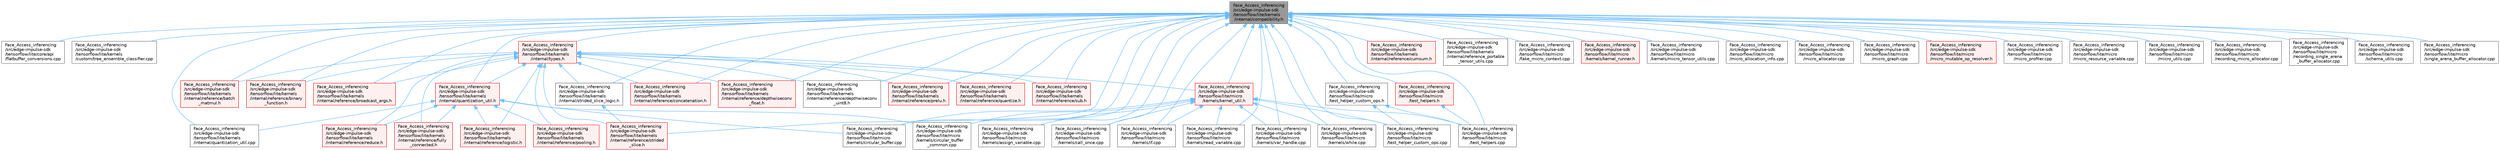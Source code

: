 digraph "Face_Access_inferencing/src/edge-impulse-sdk/tensorflow/lite/kernels/internal/compatibility.h"
{
 // LATEX_PDF_SIZE
  bgcolor="transparent";
  edge [fontname=Helvetica,fontsize=10,labelfontname=Helvetica,labelfontsize=10];
  node [fontname=Helvetica,fontsize=10,shape=box,height=0.2,width=0.4];
  Node1 [id="Node000001",label="Face_Access_inferencing\l/src/edge-impulse-sdk\l/tensorflow/lite/kernels\l/internal/compatibility.h",height=0.2,width=0.4,color="gray40", fillcolor="grey60", style="filled", fontcolor="black",tooltip=" "];
  Node1 -> Node2 [id="edge84_Node000001_Node000002",dir="back",color="steelblue1",style="solid",tooltip=" "];
  Node2 [id="Node000002",label="Face_Access_inferencing\l/src/edge-impulse-sdk\l/tensorflow/lite/core/api\l/flatbuffer_conversions.cpp",height=0.2,width=0.4,color="grey40", fillcolor="white", style="filled",URL="$_face___access__inferencing_2src_2edge-impulse-sdk_2tensorflow_2lite_2core_2api_2flatbuffer__conversions_8cpp.html",tooltip=" "];
  Node1 -> Node3 [id="edge85_Node000001_Node000003",dir="back",color="steelblue1",style="solid",tooltip=" "];
  Node3 [id="Node000003",label="Face_Access_inferencing\l/src/edge-impulse-sdk\l/tensorflow/lite/kernels\l/custom/tree_ensemble_classifier.cpp",height=0.2,width=0.4,color="grey40", fillcolor="white", style="filled",URL="$kernels_2custom_2tree__ensemble__classifier_8cpp.html",tooltip=" "];
  Node1 -> Node4 [id="edge86_Node000001_Node000004",dir="back",color="steelblue1",style="solid",tooltip=" "];
  Node4 [id="Node000004",label="Face_Access_inferencing\l/src/edge-impulse-sdk\l/tensorflow/lite/kernels\l/internal/quantization_util.cpp",height=0.2,width=0.4,color="grey40", fillcolor="white", style="filled",URL="$_face___access__inferencing_2src_2edge-impulse-sdk_2tensorflow_2lite_2kernels_2internal_2quantization__util_8cpp.html",tooltip=" "];
  Node1 -> Node5 [id="edge87_Node000001_Node000005",dir="back",color="steelblue1",style="solid",tooltip=" "];
  Node5 [id="Node000005",label="Face_Access_inferencing\l/src/edge-impulse-sdk\l/tensorflow/lite/kernels\l/internal/quantization_util.h",height=0.2,width=0.4,color="red", fillcolor="#FFF0F0", style="filled",URL="$_face___access__inferencing_2src_2edge-impulse-sdk_2tensorflow_2lite_2kernels_2internal_2quantization__util_8h.html",tooltip=" "];
  Node5 -> Node4 [id="edge88_Node000005_Node000004",dir="back",color="steelblue1",style="solid",tooltip=" "];
  Node5 -> Node6 [id="edge89_Node000005_Node000006",dir="back",color="steelblue1",style="solid",tooltip=" "];
  Node6 [id="Node000006",label="Face_Access_inferencing\l/src/edge-impulse-sdk\l/tensorflow/lite/kernels\l/internal/reference/fully\l_connected.h",height=0.2,width=0.4,color="red", fillcolor="#FFF0F0", style="filled",URL="$_face___access__inferencing_2src_2edge-impulse-sdk_2tensorflow_2lite_2kernels_2internal_2reference_2fully__connected_8h.html",tooltip=" "];
  Node5 -> Node11 [id="edge90_Node000005_Node000011",dir="back",color="steelblue1",style="solid",tooltip=" "];
  Node11 [id="Node000011",label="Face_Access_inferencing\l/src/edge-impulse-sdk\l/tensorflow/lite/kernels\l/internal/reference/logistic.h",height=0.2,width=0.4,color="red", fillcolor="#FFF0F0", style="filled",URL="$_face___access__inferencing_2src_2edge-impulse-sdk_2tensorflow_2lite_2kernels_2internal_2reference_2logistic_8h.html",tooltip=" "];
  Node5 -> Node14 [id="edge91_Node000005_Node000014",dir="back",color="steelblue1",style="solid",tooltip=" "];
  Node14 [id="Node000014",label="Face_Access_inferencing\l/src/edge-impulse-sdk\l/tensorflow/lite/kernels\l/internal/reference/pooling.h",height=0.2,width=0.4,color="red", fillcolor="#FFF0F0", style="filled",URL="$_face___access__inferencing_2src_2edge-impulse-sdk_2tensorflow_2lite_2kernels_2internal_2reference_2pooling_8h.html",tooltip=" "];
  Node5 -> Node66 [id="edge92_Node000005_Node000066",dir="back",color="steelblue1",style="solid",tooltip=" "];
  Node66 [id="Node000066",label="Face_Access_inferencing\l/src/edge-impulse-sdk\l/tensorflow/lite/kernels\l/internal/reference/reduce.h",height=0.2,width=0.4,color="red", fillcolor="#FFF0F0", style="filled",URL="$_face___access__inferencing_2src_2edge-impulse-sdk_2tensorflow_2lite_2kernels_2internal_2reference_2reduce_8h.html",tooltip=" "];
  Node5 -> Node78 [id="edge93_Node000005_Node000078",dir="back",color="steelblue1",style="solid",tooltip=" "];
  Node78 [id="Node000078",label="Face_Access_inferencing\l/src/edge-impulse-sdk\l/tensorflow/lite/micro\l/kernels/circular_buffer.cpp",height=0.2,width=0.4,color="grey40", fillcolor="white", style="filled",URL="$_face___access__inferencing_2src_2edge-impulse-sdk_2tensorflow_2lite_2micro_2kernels_2circular__buffer_8cpp.html",tooltip=" "];
  Node5 -> Node79 [id="edge94_Node000005_Node000079",dir="back",color="steelblue1",style="solid",tooltip=" "];
  Node79 [id="Node000079",label="Face_Access_inferencing\l/src/edge-impulse-sdk\l/tensorflow/lite/micro\l/kernels/circular_buffer\l_common.cpp",height=0.2,width=0.4,color="grey40", fillcolor="white", style="filled",URL="$_face___access__inferencing_2src_2edge-impulse-sdk_2tensorflow_2lite_2micro_2kernels_2circular__buffer__common_8cpp.html",tooltip=" "];
  Node1 -> Node111 [id="edge95_Node000001_Node000111",dir="back",color="steelblue1",style="solid",tooltip=" "];
  Node111 [id="Node000111",label="Face_Access_inferencing\l/src/edge-impulse-sdk\l/tensorflow/lite/kernels\l/internal/reference/batch\l_matmul.h",height=0.2,width=0.4,color="red", fillcolor="#FFF0F0", style="filled",URL="$_face___access__inferencing_2src_2edge-impulse-sdk_2tensorflow_2lite_2kernels_2internal_2reference_2batch__matmul_8h.html",tooltip=" "];
  Node1 -> Node112 [id="edge96_Node000001_Node000112",dir="back",color="steelblue1",style="solid",tooltip=" "];
  Node112 [id="Node000112",label="Face_Access_inferencing\l/src/edge-impulse-sdk\l/tensorflow/lite/kernels\l/internal/reference/binary\l_function.h",height=0.2,width=0.4,color="red", fillcolor="#FFF0F0", style="filled",URL="$_face___access__inferencing_2src_2edge-impulse-sdk_2tensorflow_2lite_2kernels_2internal_2reference_2binary__function_8h.html",tooltip=" "];
  Node1 -> Node117 [id="edge97_Node000001_Node000117",dir="back",color="steelblue1",style="solid",tooltip=" "];
  Node117 [id="Node000117",label="Face_Access_inferencing\l/src/edge-impulse-sdk\l/tensorflow/lite/kernels\l/internal/reference/broadcast_args.h",height=0.2,width=0.4,color="red", fillcolor="#FFF0F0", style="filled",URL="$_face___access__inferencing_2src_2edge-impulse-sdk_2tensorflow_2lite_2kernels_2internal_2reference_2broadcast__args_8h.html",tooltip=" "];
  Node1 -> Node119 [id="edge98_Node000001_Node000119",dir="back",color="steelblue1",style="solid",tooltip=" "];
  Node119 [id="Node000119",label="Face_Access_inferencing\l/src/edge-impulse-sdk\l/tensorflow/lite/kernels\l/internal/reference/concatenation.h",height=0.2,width=0.4,color="red", fillcolor="#FFF0F0", style="filled",URL="$_face___access__inferencing_2src_2edge-impulse-sdk_2tensorflow_2lite_2kernels_2internal_2reference_2concatenation_8h.html",tooltip=" "];
  Node1 -> Node121 [id="edge99_Node000001_Node000121",dir="back",color="steelblue1",style="solid",tooltip=" "];
  Node121 [id="Node000121",label="Face_Access_inferencing\l/src/edge-impulse-sdk\l/tensorflow/lite/kernels\l/internal/reference/cumsum.h",height=0.2,width=0.4,color="red", fillcolor="#FFF0F0", style="filled",URL="$_face___access__inferencing_2src_2edge-impulse-sdk_2tensorflow_2lite_2kernels_2internal_2reference_2cumsum_8h.html",tooltip=" "];
  Node1 -> Node122 [id="edge100_Node000001_Node000122",dir="back",color="steelblue1",style="solid",tooltip=" "];
  Node122 [id="Node000122",label="Face_Access_inferencing\l/src/edge-impulse-sdk\l/tensorflow/lite/kernels\l/internal/reference/depthwiseconv\l_float.h",height=0.2,width=0.4,color="red", fillcolor="#FFF0F0", style="filled",URL="$_face___access__inferencing_2src_2edge-impulse-sdk_2tensorflow_2lite_2kernels_2internal_2reference_2depthwiseconv__float_8h.html",tooltip=" "];
  Node1 -> Node124 [id="edge101_Node000001_Node000124",dir="back",color="steelblue1",style="solid",tooltip=" "];
  Node124 [id="Node000124",label="Face_Access_inferencing\l/src/edge-impulse-sdk\l/tensorflow/lite/kernels\l/internal/reference/depthwiseconv\l_uint8.h",height=0.2,width=0.4,color="grey40", fillcolor="white", style="filled",URL="$_face___access__inferencing_2src_2edge-impulse-sdk_2tensorflow_2lite_2kernels_2internal_2reference_2depthwiseconv__uint8_8h.html",tooltip=" "];
  Node1 -> Node125 [id="edge102_Node000001_Node000125",dir="back",color="steelblue1",style="solid",tooltip=" "];
  Node125 [id="Node000125",label="Face_Access_inferencing\l/src/edge-impulse-sdk\l/tensorflow/lite/kernels\l/internal/reference/prelu.h",height=0.2,width=0.4,color="red", fillcolor="#FFF0F0", style="filled",URL="$_face___access__inferencing_2src_2edge-impulse-sdk_2tensorflow_2lite_2kernels_2internal_2reference_2prelu_8h.html",tooltip=" "];
  Node1 -> Node126 [id="edge103_Node000001_Node000126",dir="back",color="steelblue1",style="solid",tooltip=" "];
  Node126 [id="Node000126",label="Face_Access_inferencing\l/src/edge-impulse-sdk\l/tensorflow/lite/kernels\l/internal/reference/quantize.h",height=0.2,width=0.4,color="red", fillcolor="#FFF0F0", style="filled",URL="$_face___access__inferencing_2src_2edge-impulse-sdk_2tensorflow_2lite_2kernels_2internal_2reference_2quantize_8h.html",tooltip=" "];
  Node1 -> Node127 [id="edge104_Node000001_Node000127",dir="back",color="steelblue1",style="solid",tooltip=" "];
  Node127 [id="Node000127",label="Face_Access_inferencing\l/src/edge-impulse-sdk\l/tensorflow/lite/kernels\l/internal/reference/strided\l_slice.h",height=0.2,width=0.4,color="red", fillcolor="#FFF0F0", style="filled",URL="$_face___access__inferencing_2src_2edge-impulse-sdk_2tensorflow_2lite_2kernels_2internal_2reference_2strided__slice_8h.html",tooltip=" "];
  Node1 -> Node129 [id="edge105_Node000001_Node000129",dir="back",color="steelblue1",style="solid",tooltip=" "];
  Node129 [id="Node000129",label="Face_Access_inferencing\l/src/edge-impulse-sdk\l/tensorflow/lite/kernels\l/internal/reference/sub.h",height=0.2,width=0.4,color="red", fillcolor="#FFF0F0", style="filled",URL="$_face___access__inferencing_2src_2edge-impulse-sdk_2tensorflow_2lite_2kernels_2internal_2reference_2sub_8h.html",tooltip=" "];
  Node1 -> Node130 [id="edge106_Node000001_Node000130",dir="back",color="steelblue1",style="solid",tooltip=" "];
  Node130 [id="Node000130",label="Face_Access_inferencing\l/src/edge-impulse-sdk\l/tensorflow/lite/kernels\l/internal/reference_portable\l_tensor_utils.cpp",height=0.2,width=0.4,color="grey40", fillcolor="white", style="filled",URL="$reference__portable__tensor__utils_8cpp.html",tooltip=" "];
  Node1 -> Node131 [id="edge107_Node000001_Node000131",dir="back",color="steelblue1",style="solid",tooltip=" "];
  Node131 [id="Node000131",label="Face_Access_inferencing\l/src/edge-impulse-sdk\l/tensorflow/lite/kernels\l/internal/strided_slice_logic.h",height=0.2,width=0.4,color="grey40", fillcolor="white", style="filled",URL="$_face___access__inferencing_2src_2edge-impulse-sdk_2tensorflow_2lite_2kernels_2internal_2strided__slice__logic_8h.html",tooltip=" "];
  Node131 -> Node127 [id="edge108_Node000131_Node000127",dir="back",color="steelblue1",style="solid",tooltip=" "];
  Node1 -> Node132 [id="edge109_Node000001_Node000132",dir="back",color="steelblue1",style="solid",tooltip=" "];
  Node132 [id="Node000132",label="Face_Access_inferencing\l/src/edge-impulse-sdk\l/tensorflow/lite/kernels\l/internal/types.h",height=0.2,width=0.4,color="red", fillcolor="#FFF0F0", style="filled",URL="$_face___access__inferencing_2src_2edge-impulse-sdk_2tensorflow_2lite_2kernels_2internal_2types_8h.html",tooltip=" "];
  Node132 -> Node5 [id="edge110_Node000132_Node000005",dir="back",color="steelblue1",style="solid",tooltip=" "];
  Node132 -> Node111 [id="edge111_Node000132_Node000111",dir="back",color="steelblue1",style="solid",tooltip=" "];
  Node132 -> Node112 [id="edge112_Node000132_Node000112",dir="back",color="steelblue1",style="solid",tooltip=" "];
  Node132 -> Node117 [id="edge113_Node000132_Node000117",dir="back",color="steelblue1",style="solid",tooltip=" "];
  Node132 -> Node119 [id="edge114_Node000132_Node000119",dir="back",color="steelblue1",style="solid",tooltip=" "];
  Node132 -> Node122 [id="edge115_Node000132_Node000122",dir="back",color="steelblue1",style="solid",tooltip=" "];
  Node132 -> Node124 [id="edge116_Node000132_Node000124",dir="back",color="steelblue1",style="solid",tooltip=" "];
  Node132 -> Node6 [id="edge117_Node000132_Node000006",dir="back",color="steelblue1",style="solid",tooltip=" "];
  Node132 -> Node11 [id="edge118_Node000132_Node000011",dir="back",color="steelblue1",style="solid",tooltip=" "];
  Node132 -> Node14 [id="edge119_Node000132_Node000014",dir="back",color="steelblue1",style="solid",tooltip=" "];
  Node132 -> Node125 [id="edge120_Node000132_Node000125",dir="back",color="steelblue1",style="solid",tooltip=" "];
  Node132 -> Node126 [id="edge121_Node000132_Node000126",dir="back",color="steelblue1",style="solid",tooltip=" "];
  Node132 -> Node66 [id="edge122_Node000132_Node000066",dir="back",color="steelblue1",style="solid",tooltip=" "];
  Node132 -> Node127 [id="edge123_Node000132_Node000127",dir="back",color="steelblue1",style="solid",tooltip=" "];
  Node132 -> Node129 [id="edge124_Node000132_Node000129",dir="back",color="steelblue1",style="solid",tooltip=" "];
  Node132 -> Node131 [id="edge125_Node000132_Node000131",dir="back",color="steelblue1",style="solid",tooltip=" "];
  Node132 -> Node211 [id="edge126_Node000132_Node000211",dir="back",color="steelblue1",style="solid",tooltip=" "];
  Node211 [id="Node000211",label="Face_Access_inferencing\l/src/edge-impulse-sdk\l/tensorflow/lite/micro\l/kernels/kernel_util.h",height=0.2,width=0.4,color="red", fillcolor="#FFF0F0", style="filled",URL="$_face___access__inferencing_2src_2edge-impulse-sdk_2tensorflow_2lite_2micro_2kernels_2kernel__util_8h.html",tooltip=" "];
  Node211 -> Node212 [id="edge127_Node000211_Node000212",dir="back",color="steelblue1",style="solid",tooltip=" "];
  Node212 [id="Node000212",label="Face_Access_inferencing\l/src/edge-impulse-sdk\l/tensorflow/lite/micro\l/kernels/assign_variable.cpp",height=0.2,width=0.4,color="grey40", fillcolor="white", style="filled",URL="$_face___access__inferencing_2src_2edge-impulse-sdk_2tensorflow_2lite_2micro_2kernels_2assign__variable_8cpp.html",tooltip=" "];
  Node211 -> Node213 [id="edge128_Node000211_Node000213",dir="back",color="steelblue1",style="solid",tooltip=" "];
  Node213 [id="Node000213",label="Face_Access_inferencing\l/src/edge-impulse-sdk\l/tensorflow/lite/micro\l/kernels/call_once.cpp",height=0.2,width=0.4,color="grey40", fillcolor="white", style="filled",URL="$_face___access__inferencing_2src_2edge-impulse-sdk_2tensorflow_2lite_2micro_2kernels_2call__once_8cpp.html",tooltip=" "];
  Node211 -> Node78 [id="edge129_Node000211_Node000078",dir="back",color="steelblue1",style="solid",tooltip=" "];
  Node211 -> Node79 [id="edge130_Node000211_Node000079",dir="back",color="steelblue1",style="solid",tooltip=" "];
  Node211 -> Node216 [id="edge131_Node000211_Node000216",dir="back",color="steelblue1",style="solid",tooltip=" "];
  Node216 [id="Node000216",label="Face_Access_inferencing\l/src/edge-impulse-sdk\l/tensorflow/lite/micro\l/kernels/if.cpp",height=0.2,width=0.4,color="grey40", fillcolor="white", style="filled",URL="$_face___access__inferencing_2src_2edge-impulse-sdk_2tensorflow_2lite_2micro_2kernels_2if_8cpp.html",tooltip=" "];
  Node211 -> Node221 [id="edge132_Node000211_Node000221",dir="back",color="steelblue1",style="solid",tooltip=" "];
  Node221 [id="Node000221",label="Face_Access_inferencing\l/src/edge-impulse-sdk\l/tensorflow/lite/micro\l/kernels/read_variable.cpp",height=0.2,width=0.4,color="grey40", fillcolor="white", style="filled",URL="$_face___access__inferencing_2src_2edge-impulse-sdk_2tensorflow_2lite_2micro_2kernels_2read__variable_8cpp.html",tooltip=" "];
  Node211 -> Node232 [id="edge133_Node000211_Node000232",dir="back",color="steelblue1",style="solid",tooltip=" "];
  Node232 [id="Node000232",label="Face_Access_inferencing\l/src/edge-impulse-sdk\l/tensorflow/lite/micro\l/kernels/var_handle.cpp",height=0.2,width=0.4,color="grey40", fillcolor="white", style="filled",URL="$_face___access__inferencing_2src_2edge-impulse-sdk_2tensorflow_2lite_2micro_2kernels_2var__handle_8cpp.html",tooltip=" "];
  Node211 -> Node233 [id="edge134_Node000211_Node000233",dir="back",color="steelblue1",style="solid",tooltip=" "];
  Node233 [id="Node000233",label="Face_Access_inferencing\l/src/edge-impulse-sdk\l/tensorflow/lite/micro\l/kernels/while.cpp",height=0.2,width=0.4,color="grey40", fillcolor="white", style="filled",URL="$_face___access__inferencing_2src_2edge-impulse-sdk_2tensorflow_2lite_2micro_2kernels_2while_8cpp.html",tooltip=" "];
  Node211 -> Node58 [id="edge135_Node000211_Node000058",dir="back",color="steelblue1",style="solid",tooltip=" "];
  Node58 [id="Node000058",label="Face_Access_inferencing\l/src/edge-impulse-sdk\l/tensorflow/lite/micro\l/test_helper_custom_ops.cpp",height=0.2,width=0.4,color="grey40", fillcolor="white", style="filled",URL="$_face___access__inferencing_2src_2edge-impulse-sdk_2tensorflow_2lite_2micro_2test__helper__custom__ops_8cpp.html",tooltip=" "];
  Node211 -> Node60 [id="edge136_Node000211_Node000060",dir="back",color="steelblue1",style="solid",tooltip=" "];
  Node60 [id="Node000060",label="Face_Access_inferencing\l/src/edge-impulse-sdk\l/tensorflow/lite/micro\l/test_helpers.cpp",height=0.2,width=0.4,color="grey40", fillcolor="white", style="filled",URL="$_face___access__inferencing_2src_2edge-impulse-sdk_2tensorflow_2lite_2micro_2test__helpers_8cpp.html",tooltip=" "];
  Node1 -> Node250 [id="edge137_Node000001_Node000250",dir="back",color="steelblue1",style="solid",tooltip=" "];
  Node250 [id="Node000250",label="Face_Access_inferencing\l/src/edge-impulse-sdk\l/tensorflow/lite/micro\l/fake_micro_context.cpp",height=0.2,width=0.4,color="grey40", fillcolor="white", style="filled",URL="$_face___access__inferencing_2src_2edge-impulse-sdk_2tensorflow_2lite_2micro_2fake__micro__context_8cpp.html",tooltip=" "];
  Node1 -> Node212 [id="edge138_Node000001_Node000212",dir="back",color="steelblue1",style="solid",tooltip=" "];
  Node1 -> Node213 [id="edge139_Node000001_Node000213",dir="back",color="steelblue1",style="solid",tooltip=" "];
  Node1 -> Node78 [id="edge140_Node000001_Node000078",dir="back",color="steelblue1",style="solid",tooltip=" "];
  Node1 -> Node79 [id="edge141_Node000001_Node000079",dir="back",color="steelblue1",style="solid",tooltip=" "];
  Node1 -> Node216 [id="edge142_Node000001_Node000216",dir="back",color="steelblue1",style="solid",tooltip=" "];
  Node1 -> Node251 [id="edge143_Node000001_Node000251",dir="back",color="steelblue1",style="solid",tooltip=" "];
  Node251 [id="Node000251",label="Face_Access_inferencing\l/src/edge-impulse-sdk\l/tensorflow/lite/micro\l/kernels/kernel_runner.h",height=0.2,width=0.4,color="red", fillcolor="#FFF0F0", style="filled",URL="$_face___access__inferencing_2src_2edge-impulse-sdk_2tensorflow_2lite_2micro_2kernels_2kernel__runner_8h.html",tooltip=" "];
  Node1 -> Node211 [id="edge144_Node000001_Node000211",dir="back",color="steelblue1",style="solid",tooltip=" "];
  Node1 -> Node171 [id="edge145_Node000001_Node000171",dir="back",color="steelblue1",style="solid",tooltip=" "];
  Node171 [id="Node000171",label="Face_Access_inferencing\l/src/edge-impulse-sdk\l/tensorflow/lite/micro\l/kernels/micro_tensor_utils.cpp",height=0.2,width=0.4,color="grey40", fillcolor="white", style="filled",URL="$_face___access__inferencing_2src_2edge-impulse-sdk_2tensorflow_2lite_2micro_2kernels_2micro__tensor__utils_8cpp.html",tooltip=" "];
  Node1 -> Node221 [id="edge146_Node000001_Node000221",dir="back",color="steelblue1",style="solid",tooltip=" "];
  Node1 -> Node232 [id="edge147_Node000001_Node000232",dir="back",color="steelblue1",style="solid",tooltip=" "];
  Node1 -> Node233 [id="edge148_Node000001_Node000233",dir="back",color="steelblue1",style="solid",tooltip=" "];
  Node1 -> Node252 [id="edge149_Node000001_Node000252",dir="back",color="steelblue1",style="solid",tooltip=" "];
  Node252 [id="Node000252",label="Face_Access_inferencing\l/src/edge-impulse-sdk\l/tensorflow/lite/micro\l/micro_allocation_info.cpp",height=0.2,width=0.4,color="grey40", fillcolor="white", style="filled",URL="$_face___access__inferencing_2src_2edge-impulse-sdk_2tensorflow_2lite_2micro_2micro__allocation__info_8cpp.html",tooltip=" "];
  Node1 -> Node253 [id="edge150_Node000001_Node000253",dir="back",color="steelblue1",style="solid",tooltip=" "];
  Node253 [id="Node000253",label="Face_Access_inferencing\l/src/edge-impulse-sdk\l/tensorflow/lite/micro\l/micro_allocator.cpp",height=0.2,width=0.4,color="grey40", fillcolor="white", style="filled",URL="$_face___access__inferencing_2src_2edge-impulse-sdk_2tensorflow_2lite_2micro_2micro__allocator_8cpp.html",tooltip=" "];
  Node1 -> Node254 [id="edge151_Node000001_Node000254",dir="back",color="steelblue1",style="solid",tooltip=" "];
  Node254 [id="Node000254",label="Face_Access_inferencing\l/src/edge-impulse-sdk\l/tensorflow/lite/micro\l/micro_graph.cpp",height=0.2,width=0.4,color="grey40", fillcolor="white", style="filled",URL="$_face___access__inferencing_2src_2edge-impulse-sdk_2tensorflow_2lite_2micro_2micro__graph_8cpp.html",tooltip=" "];
  Node1 -> Node19 [id="edge152_Node000001_Node000019",dir="back",color="steelblue1",style="solid",tooltip=" "];
  Node19 [id="Node000019",label="Face_Access_inferencing\l/src/edge-impulse-sdk\l/tensorflow/lite/micro\l/micro_mutable_op_resolver.h",height=0.2,width=0.4,color="red", fillcolor="#FFF0F0", style="filled",URL="$_face___access__inferencing_2src_2edge-impulse-sdk_2tensorflow_2lite_2micro_2micro__mutable__op__resolver_8h.html",tooltip=" "];
  Node1 -> Node255 [id="edge153_Node000001_Node000255",dir="back",color="steelblue1",style="solid",tooltip=" "];
  Node255 [id="Node000255",label="Face_Access_inferencing\l/src/edge-impulse-sdk\l/tensorflow/lite/micro\l/micro_profiler.cpp",height=0.2,width=0.4,color="grey40", fillcolor="white", style="filled",URL="$_face___access__inferencing_2src_2edge-impulse-sdk_2tensorflow_2lite_2micro_2micro__profiler_8cpp.html",tooltip=" "];
  Node1 -> Node256 [id="edge154_Node000001_Node000256",dir="back",color="steelblue1",style="solid",tooltip=" "];
  Node256 [id="Node000256",label="Face_Access_inferencing\l/src/edge-impulse-sdk\l/tensorflow/lite/micro\l/micro_resource_variable.cpp",height=0.2,width=0.4,color="grey40", fillcolor="white", style="filled",URL="$_face___access__inferencing_2src_2edge-impulse-sdk_2tensorflow_2lite_2micro_2micro__resource__variable_8cpp.html",tooltip=" "];
  Node1 -> Node257 [id="edge155_Node000001_Node000257",dir="back",color="steelblue1",style="solid",tooltip=" "];
  Node257 [id="Node000257",label="Face_Access_inferencing\l/src/edge-impulse-sdk\l/tensorflow/lite/micro\l/micro_utils.cpp",height=0.2,width=0.4,color="grey40", fillcolor="white", style="filled",URL="$_face___access__inferencing_2src_2edge-impulse-sdk_2tensorflow_2lite_2micro_2micro__utils_8cpp.html",tooltip=" "];
  Node1 -> Node258 [id="edge156_Node000001_Node000258",dir="back",color="steelblue1",style="solid",tooltip=" "];
  Node258 [id="Node000258",label="Face_Access_inferencing\l/src/edge-impulse-sdk\l/tensorflow/lite/micro\l/recording_micro_allocator.cpp",height=0.2,width=0.4,color="grey40", fillcolor="white", style="filled",URL="$_face___access__inferencing_2src_2edge-impulse-sdk_2tensorflow_2lite_2micro_2recording__micro__allocator_8cpp.html",tooltip=" "];
  Node1 -> Node259 [id="edge157_Node000001_Node000259",dir="back",color="steelblue1",style="solid",tooltip=" "];
  Node259 [id="Node000259",label="Face_Access_inferencing\l/src/edge-impulse-sdk\l/tensorflow/lite/micro\l/recording_single_arena\l_buffer_allocator.cpp",height=0.2,width=0.4,color="grey40", fillcolor="white", style="filled",URL="$_face___access__inferencing_2src_2edge-impulse-sdk_2tensorflow_2lite_2micro_2recording__single__arena__buffer__allocator_8cpp.html",tooltip=" "];
  Node1 -> Node260 [id="edge158_Node000001_Node000260",dir="back",color="steelblue1",style="solid",tooltip=" "];
  Node260 [id="Node000260",label="Face_Access_inferencing\l/src/edge-impulse-sdk\l/tensorflow/lite/micro\l/schema_utils.cpp",height=0.2,width=0.4,color="grey40", fillcolor="white", style="filled",URL="$_face___access__inferencing_2src_2edge-impulse-sdk_2tensorflow_2lite_2micro_2schema__utils_8cpp.html",tooltip=" "];
  Node1 -> Node261 [id="edge159_Node000001_Node000261",dir="back",color="steelblue1",style="solid",tooltip=" "];
  Node261 [id="Node000261",label="Face_Access_inferencing\l/src/edge-impulse-sdk\l/tensorflow/lite/micro\l/single_arena_buffer_allocator.cpp",height=0.2,width=0.4,color="grey40", fillcolor="white", style="filled",URL="$_face___access__inferencing_2src_2edge-impulse-sdk_2tensorflow_2lite_2micro_2single__arena__buffer__allocator_8cpp.html",tooltip=" "];
  Node1 -> Node58 [id="edge160_Node000001_Node000058",dir="back",color="steelblue1",style="solid",tooltip=" "];
  Node1 -> Node59 [id="edge161_Node000001_Node000059",dir="back",color="steelblue1",style="solid",tooltip=" "];
  Node59 [id="Node000059",label="Face_Access_inferencing\l/src/edge-impulse-sdk\l/tensorflow/lite/micro\l/test_helper_custom_ops.h",height=0.2,width=0.4,color="grey40", fillcolor="white", style="filled",URL="$_face___access__inferencing_2src_2edge-impulse-sdk_2tensorflow_2lite_2micro_2test__helper__custom__ops_8h.html",tooltip=" "];
  Node59 -> Node58 [id="edge162_Node000059_Node000058",dir="back",color="steelblue1",style="solid",tooltip=" "];
  Node59 -> Node60 [id="edge163_Node000059_Node000060",dir="back",color="steelblue1",style="solid",tooltip=" "];
  Node1 -> Node60 [id="edge164_Node000001_Node000060",dir="back",color="steelblue1",style="solid",tooltip=" "];
  Node1 -> Node61 [id="edge165_Node000001_Node000061",dir="back",color="steelblue1",style="solid",tooltip=" "];
  Node61 [id="Node000061",label="Face_Access_inferencing\l/src/edge-impulse-sdk\l/tensorflow/lite/micro\l/test_helpers.h",height=0.2,width=0.4,color="red", fillcolor="#FFF0F0", style="filled",URL="$_face___access__inferencing_2src_2edge-impulse-sdk_2tensorflow_2lite_2micro_2test__helpers_8h.html",tooltip=" "];
  Node61 -> Node60 [id="edge166_Node000061_Node000060",dir="back",color="steelblue1",style="solid",tooltip=" "];
}
